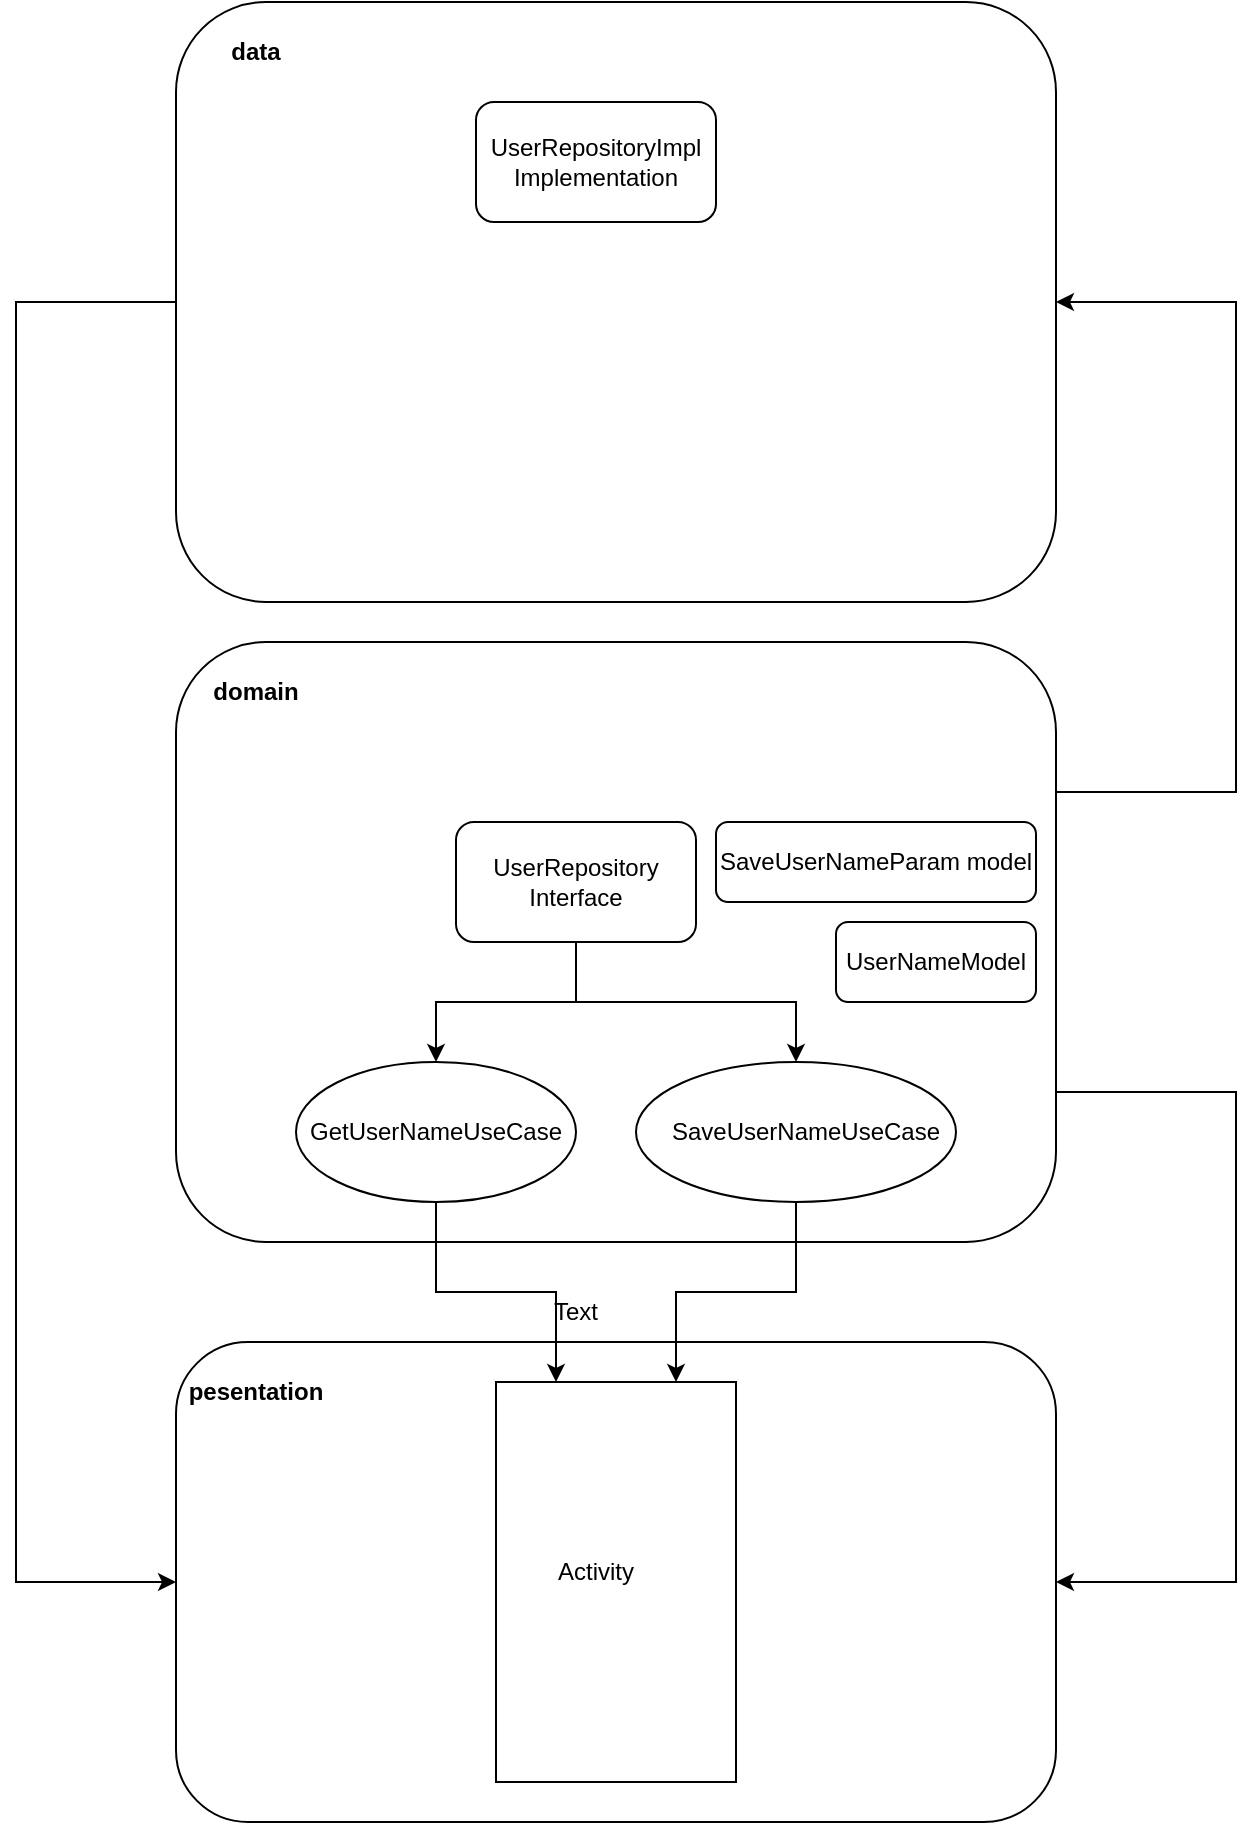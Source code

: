 <mxfile version="21.3.4" type="github">
  <diagram name="Страница 1" id="SX7Rvf3FT2v_ZHJy29ds">
    <mxGraphModel dx="1002" dy="1738" grid="1" gridSize="10" guides="1" tooltips="1" connect="1" arrows="1" fold="1" page="1" pageScale="1" pageWidth="827" pageHeight="1169" math="0" shadow="0">
      <root>
        <mxCell id="0" />
        <mxCell id="1" parent="0" />
        <mxCell id="mFQjxvUgPUd98KbhLSOo-27" style="edgeStyle=orthogonalEdgeStyle;rounded=0;orthogonalLoop=1;jettySize=auto;html=1;exitX=1;exitY=0.75;exitDx=0;exitDy=0;entryX=1;entryY=0.5;entryDx=0;entryDy=0;" edge="1" parent="1" source="mFQjxvUgPUd98KbhLSOo-2" target="mFQjxvUgPUd98KbhLSOo-1">
          <mxGeometry relative="1" as="geometry">
            <Array as="points">
              <mxPoint x="710" y="505" />
              <mxPoint x="710" y="750" />
            </Array>
          </mxGeometry>
        </mxCell>
        <mxCell id="mFQjxvUgPUd98KbhLSOo-28" style="edgeStyle=orthogonalEdgeStyle;rounded=0;orthogonalLoop=1;jettySize=auto;html=1;exitX=1;exitY=0.25;exitDx=0;exitDy=0;entryX=1;entryY=0.5;entryDx=0;entryDy=0;" edge="1" parent="1" source="mFQjxvUgPUd98KbhLSOo-2" target="mFQjxvUgPUd98KbhLSOo-14">
          <mxGeometry relative="1" as="geometry">
            <Array as="points">
              <mxPoint x="710" y="355" />
              <mxPoint x="710" y="110" />
            </Array>
          </mxGeometry>
        </mxCell>
        <mxCell id="mFQjxvUgPUd98KbhLSOo-2" value="" style="rounded=1;whiteSpace=wrap;html=1;" vertex="1" parent="1">
          <mxGeometry x="180" y="280" width="440" height="300" as="geometry" />
        </mxCell>
        <mxCell id="mFQjxvUgPUd98KbhLSOo-1" value="" style="rounded=1;whiteSpace=wrap;html=1;" vertex="1" parent="1">
          <mxGeometry x="180" y="630" width="440" height="240" as="geometry" />
        </mxCell>
        <mxCell id="mFQjxvUgPUd98KbhLSOo-3" value="" style="rounded=0;whiteSpace=wrap;html=1;" vertex="1" parent="1">
          <mxGeometry x="340" y="650" width="120" height="200" as="geometry" />
        </mxCell>
        <mxCell id="mFQjxvUgPUd98KbhLSOo-4" value="&lt;b&gt;pesentation&lt;/b&gt;" style="text;html=1;strokeColor=none;fillColor=none;align=center;verticalAlign=middle;whiteSpace=wrap;rounded=0;" vertex="1" parent="1">
          <mxGeometry x="190" y="640" width="60" height="30" as="geometry" />
        </mxCell>
        <mxCell id="mFQjxvUgPUd98KbhLSOo-5" value="&lt;b&gt;domain&lt;/b&gt;" style="text;html=1;strokeColor=none;fillColor=none;align=center;verticalAlign=middle;whiteSpace=wrap;rounded=0;" vertex="1" parent="1">
          <mxGeometry x="190" y="290" width="60" height="30" as="geometry" />
        </mxCell>
        <mxCell id="mFQjxvUgPUd98KbhLSOo-6" value="" style="ellipse;whiteSpace=wrap;html=1;" vertex="1" parent="1">
          <mxGeometry x="240" y="490" width="140" height="70" as="geometry" />
        </mxCell>
        <mxCell id="mFQjxvUgPUd98KbhLSOo-11" style="edgeStyle=orthogonalEdgeStyle;rounded=0;orthogonalLoop=1;jettySize=auto;html=1;exitX=0.5;exitY=1;exitDx=0;exitDy=0;entryX=0.75;entryY=0;entryDx=0;entryDy=0;" edge="1" parent="1" source="mFQjxvUgPUd98KbhLSOo-7" target="mFQjxvUgPUd98KbhLSOo-3">
          <mxGeometry relative="1" as="geometry" />
        </mxCell>
        <mxCell id="mFQjxvUgPUd98KbhLSOo-7" value="" style="ellipse;whiteSpace=wrap;html=1;" vertex="1" parent="1">
          <mxGeometry x="410" y="490" width="160" height="70" as="geometry" />
        </mxCell>
        <mxCell id="mFQjxvUgPUd98KbhLSOo-9" value="" style="edgeStyle=orthogonalEdgeStyle;rounded=0;orthogonalLoop=1;jettySize=auto;html=1;exitX=0.5;exitY=1;exitDx=0;exitDy=0;entryX=0.25;entryY=0;entryDx=0;entryDy=0;" edge="1" parent="1" source="mFQjxvUgPUd98KbhLSOo-6" target="mFQjxvUgPUd98KbhLSOo-3">
          <mxGeometry relative="1" as="geometry">
            <mxPoint x="300" y="570" as="sourcePoint" />
          </mxGeometry>
        </mxCell>
        <mxCell id="mFQjxvUgPUd98KbhLSOo-8" value="GetUserNameUseCase" style="text;html=1;strokeColor=none;fillColor=none;align=center;verticalAlign=middle;whiteSpace=wrap;rounded=0;" vertex="1" parent="1">
          <mxGeometry x="280" y="510" width="60" height="30" as="geometry" />
        </mxCell>
        <mxCell id="mFQjxvUgPUd98KbhLSOo-10" value="SaveUserNameUseCase" style="text;html=1;strokeColor=none;fillColor=none;align=center;verticalAlign=middle;whiteSpace=wrap;rounded=0;" vertex="1" parent="1">
          <mxGeometry x="465" y="510" width="60" height="30" as="geometry" />
        </mxCell>
        <mxCell id="mFQjxvUgPUd98KbhLSOo-12" value="Text" style="text;html=1;strokeColor=none;fillColor=none;align=center;verticalAlign=middle;whiteSpace=wrap;rounded=0;" vertex="1" parent="1">
          <mxGeometry x="350" y="600" width="60" height="30" as="geometry" />
        </mxCell>
        <mxCell id="mFQjxvUgPUd98KbhLSOo-13" value="Activity" style="text;html=1;strokeColor=none;fillColor=none;align=center;verticalAlign=middle;whiteSpace=wrap;rounded=0;" vertex="1" parent="1">
          <mxGeometry x="360" y="730" width="60" height="30" as="geometry" />
        </mxCell>
        <mxCell id="mFQjxvUgPUd98KbhLSOo-26" style="edgeStyle=orthogonalEdgeStyle;rounded=0;orthogonalLoop=1;jettySize=auto;html=1;exitX=0;exitY=0.5;exitDx=0;exitDy=0;entryX=0;entryY=0.5;entryDx=0;entryDy=0;" edge="1" parent="1" source="mFQjxvUgPUd98KbhLSOo-14" target="mFQjxvUgPUd98KbhLSOo-1">
          <mxGeometry relative="1" as="geometry">
            <Array as="points">
              <mxPoint x="100" y="110" />
              <mxPoint x="100" y="750" />
            </Array>
          </mxGeometry>
        </mxCell>
        <mxCell id="mFQjxvUgPUd98KbhLSOo-14" value="" style="rounded=1;whiteSpace=wrap;html=1;" vertex="1" parent="1">
          <mxGeometry x="180" y="-40" width="440" height="300" as="geometry" />
        </mxCell>
        <mxCell id="mFQjxvUgPUd98KbhLSOo-15" value="&lt;b&gt;data&lt;/b&gt;" style="text;html=1;strokeColor=none;fillColor=none;align=center;verticalAlign=middle;whiteSpace=wrap;rounded=0;" vertex="1" parent="1">
          <mxGeometry x="190" y="-30" width="60" height="30" as="geometry" />
        </mxCell>
        <mxCell id="mFQjxvUgPUd98KbhLSOo-16" value="UserRepositoryImpl Implementation" style="rounded=1;whiteSpace=wrap;html=1;" vertex="1" parent="1">
          <mxGeometry x="330" y="10" width="120" height="60" as="geometry" />
        </mxCell>
        <mxCell id="mFQjxvUgPUd98KbhLSOo-18" value="UserNameModel" style="rounded=1;whiteSpace=wrap;html=1;" vertex="1" parent="1">
          <mxGeometry x="510" y="420" width="100" height="40" as="geometry" />
        </mxCell>
        <mxCell id="mFQjxvUgPUd98KbhLSOo-19" value="SaveUserNameParam model" style="rounded=1;whiteSpace=wrap;html=1;" vertex="1" parent="1">
          <mxGeometry x="450" y="370" width="160" height="40" as="geometry" />
        </mxCell>
        <mxCell id="mFQjxvUgPUd98KbhLSOo-25" style="edgeStyle=orthogonalEdgeStyle;rounded=0;orthogonalLoop=1;jettySize=auto;html=1;exitX=0.5;exitY=1;exitDx=0;exitDy=0;" edge="1" parent="1" source="mFQjxvUgPUd98KbhLSOo-22" target="mFQjxvUgPUd98KbhLSOo-7">
          <mxGeometry relative="1" as="geometry" />
        </mxCell>
        <mxCell id="mFQjxvUgPUd98KbhLSOo-22" value="UserRepository Interface" style="rounded=1;whiteSpace=wrap;html=1;" vertex="1" parent="1">
          <mxGeometry x="320" y="370" width="120" height="60" as="geometry" />
        </mxCell>
        <mxCell id="mFQjxvUgPUd98KbhLSOo-24" style="edgeStyle=orthogonalEdgeStyle;rounded=0;orthogonalLoop=1;jettySize=auto;html=1;exitX=0.5;exitY=1;exitDx=0;exitDy=0;" edge="1" parent="1" source="mFQjxvUgPUd98KbhLSOo-22" target="mFQjxvUgPUd98KbhLSOo-6">
          <mxGeometry relative="1" as="geometry" />
        </mxCell>
      </root>
    </mxGraphModel>
  </diagram>
</mxfile>
